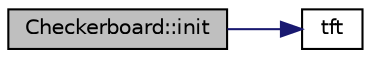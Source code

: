 digraph "Checkerboard::init"
{
 // LATEX_PDF_SIZE
  edge [fontname="Helvetica",fontsize="10",labelfontname="Helvetica",labelfontsize="10"];
  node [fontname="Helvetica",fontsize="10",shape=record];
  rankdir="LR";
  Node1 [label="Checkerboard::init",height=0.2,width=0.4,color="black", fillcolor="grey75", style="filled", fontcolor="black",tooltip=" "];
  Node1 -> Node2 [color="midnightblue",fontsize="10",style="solid",fontname="Helvetica"];
  Node2 [label="tft",height=0.2,width=0.4,color="black", fillcolor="white", style="filled",URL="$_app_manager_8h.html#a02651bfd33ab4b159cf8e4e3ee120c2f",tooltip=" "];
}
